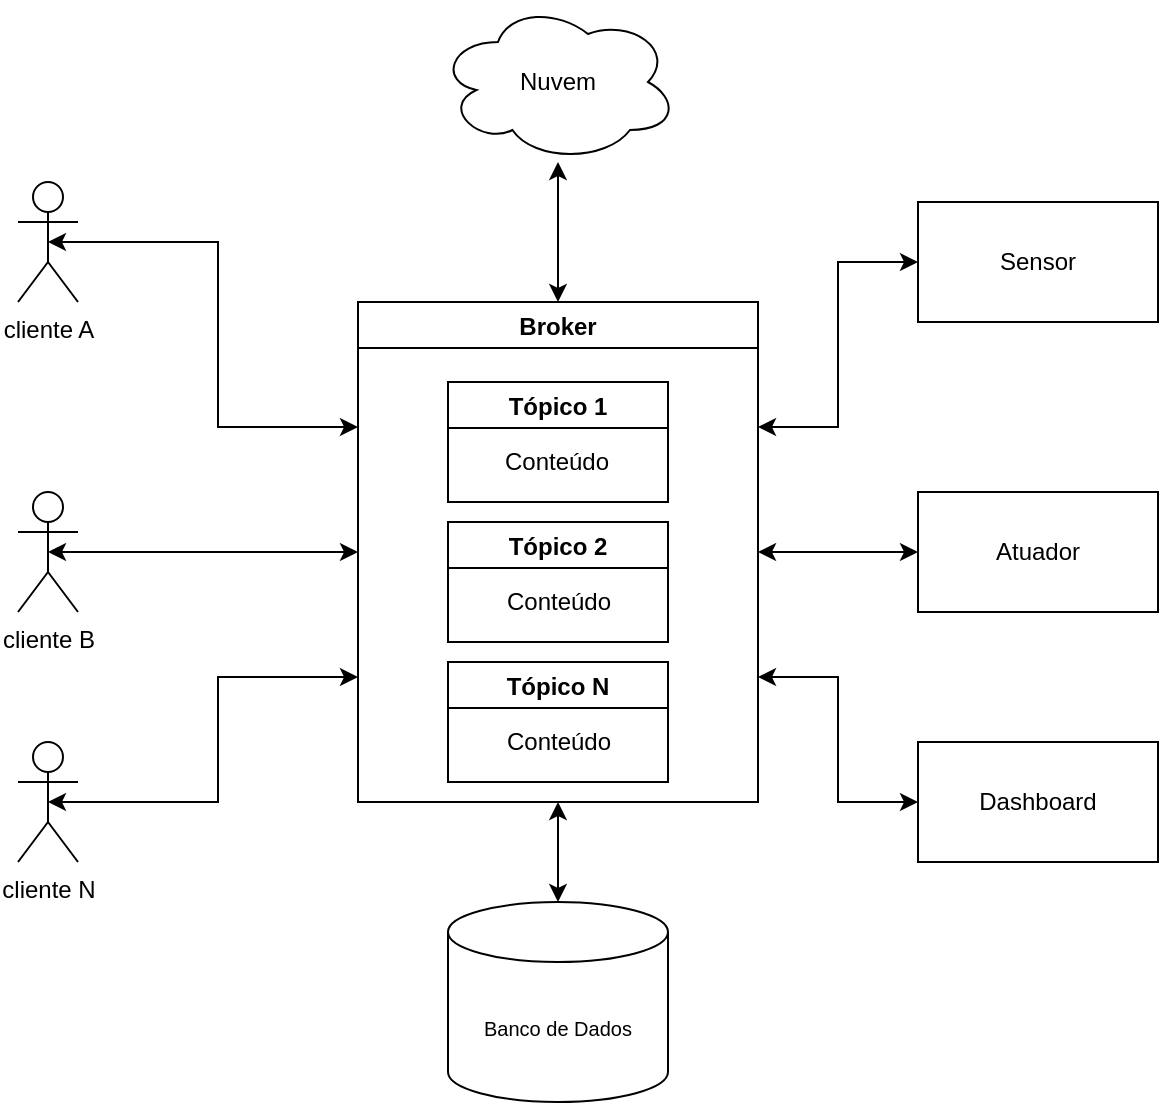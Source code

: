 <mxfile version="15.4.0" type="device"><diagram id="Mu7dTVyaLzWbae-lz-WS" name="Page-1"><mxGraphModel dx="1422" dy="747" grid="1" gridSize="10" guides="1" tooltips="1" connect="1" arrows="1" fold="1" page="1" pageScale="1" pageWidth="827" pageHeight="1169" math="0" shadow="0"><root><mxCell id="0"/><mxCell id="1" parent="0"/><mxCell id="d4oZQlDcVzrtSUDJf1Lh-20" value="" style="edgeStyle=orthogonalEdgeStyle;rounded=0;orthogonalLoop=1;jettySize=auto;html=1;startArrow=classic;startFill=1;" edge="1" parent="1" source="d4oZQlDcVzrtSUDJf1Lh-1" target="d4oZQlDcVzrtSUDJf1Lh-5"><mxGeometry relative="1" as="geometry"/></mxCell><mxCell id="d4oZQlDcVzrtSUDJf1Lh-24" value="" style="edgeStyle=orthogonalEdgeStyle;rounded=0;orthogonalLoop=1;jettySize=auto;html=1;startArrow=classic;startFill=1;" edge="1" parent="1" source="d4oZQlDcVzrtSUDJf1Lh-1" target="d4oZQlDcVzrtSUDJf1Lh-4"><mxGeometry relative="1" as="geometry"/></mxCell><mxCell id="d4oZQlDcVzrtSUDJf1Lh-1" value="Broker" style="swimlane;" vertex="1" parent="1"><mxGeometry x="350" y="200" width="200" height="250" as="geometry"/></mxCell><mxCell id="d4oZQlDcVzrtSUDJf1Lh-10" value="Tópico 1" style="swimlane;" vertex="1" parent="d4oZQlDcVzrtSUDJf1Lh-1"><mxGeometry x="45" y="40" width="110" height="60" as="geometry"/></mxCell><mxCell id="d4oZQlDcVzrtSUDJf1Lh-13" value="Conteúdo" style="text;html=1;align=center;verticalAlign=middle;resizable=0;points=[];autosize=1;strokeColor=none;fillColor=none;" vertex="1" parent="d4oZQlDcVzrtSUDJf1Lh-10"><mxGeometry x="19" y="30" width="70" height="20" as="geometry"/></mxCell><mxCell id="d4oZQlDcVzrtSUDJf1Lh-11" value="Tópico 2" style="swimlane;" vertex="1" parent="d4oZQlDcVzrtSUDJf1Lh-1"><mxGeometry x="45" y="110" width="110" height="60" as="geometry"/></mxCell><mxCell id="d4oZQlDcVzrtSUDJf1Lh-14" value="Conteúdo" style="text;html=1;align=center;verticalAlign=middle;resizable=0;points=[];autosize=1;strokeColor=none;fillColor=none;" vertex="1" parent="d4oZQlDcVzrtSUDJf1Lh-11"><mxGeometry x="20" y="30" width="70" height="20" as="geometry"/></mxCell><mxCell id="d4oZQlDcVzrtSUDJf1Lh-15" value="Tópico N" style="swimlane;" vertex="1" parent="d4oZQlDcVzrtSUDJf1Lh-1"><mxGeometry x="45" y="180" width="110" height="60" as="geometry"/></mxCell><mxCell id="d4oZQlDcVzrtSUDJf1Lh-16" value="Conteúdo" style="text;html=1;align=center;verticalAlign=middle;resizable=0;points=[];autosize=1;strokeColor=none;fillColor=none;" vertex="1" parent="d4oZQlDcVzrtSUDJf1Lh-15"><mxGeometry x="20" y="30" width="70" height="20" as="geometry"/></mxCell><mxCell id="d4oZQlDcVzrtSUDJf1Lh-31" style="edgeStyle=orthogonalEdgeStyle;rounded=0;orthogonalLoop=1;jettySize=auto;html=1;exitX=0.5;exitY=0.5;exitDx=0;exitDy=0;exitPerimeter=0;entryX=0;entryY=0.25;entryDx=0;entryDy=0;startArrow=classic;startFill=1;" edge="1" parent="1" source="d4oZQlDcVzrtSUDJf1Lh-2" target="d4oZQlDcVzrtSUDJf1Lh-1"><mxGeometry relative="1" as="geometry"/></mxCell><mxCell id="d4oZQlDcVzrtSUDJf1Lh-2" value="cliente A" style="shape=umlActor;verticalLabelPosition=bottom;verticalAlign=top;html=1;outlineConnect=0;" vertex="1" parent="1"><mxGeometry x="180" y="140" width="30" height="60" as="geometry"/></mxCell><mxCell id="d4oZQlDcVzrtSUDJf1Lh-32" style="edgeStyle=orthogonalEdgeStyle;rounded=0;orthogonalLoop=1;jettySize=auto;html=1;exitX=0.5;exitY=0.5;exitDx=0;exitDy=0;exitPerimeter=0;entryX=0;entryY=0.5;entryDx=0;entryDy=0;startArrow=classic;startFill=1;" edge="1" parent="1" source="d4oZQlDcVzrtSUDJf1Lh-3" target="d4oZQlDcVzrtSUDJf1Lh-1"><mxGeometry relative="1" as="geometry"/></mxCell><mxCell id="d4oZQlDcVzrtSUDJf1Lh-3" value="cliente B" style="shape=umlActor;verticalLabelPosition=bottom;verticalAlign=top;html=1;outlineConnect=0;" vertex="1" parent="1"><mxGeometry x="180" y="295" width="30" height="60" as="geometry"/></mxCell><mxCell id="d4oZQlDcVzrtSUDJf1Lh-4" value="&lt;font style=&quot;font-size: 10px&quot;&gt;Banco de Dados&lt;/font&gt;" style="shape=cylinder3;whiteSpace=wrap;html=1;boundedLbl=1;backgroundOutline=1;size=15;" vertex="1" parent="1"><mxGeometry x="395" y="500" width="110" height="100" as="geometry"/></mxCell><mxCell id="d4oZQlDcVzrtSUDJf1Lh-5" value="Nuvem" style="ellipse;shape=cloud;whiteSpace=wrap;html=1;" vertex="1" parent="1"><mxGeometry x="390" y="50" width="120" height="80" as="geometry"/></mxCell><mxCell id="d4oZQlDcVzrtSUDJf1Lh-33" style="edgeStyle=orthogonalEdgeStyle;rounded=0;orthogonalLoop=1;jettySize=auto;html=1;exitX=0.5;exitY=0.5;exitDx=0;exitDy=0;exitPerimeter=0;entryX=0;entryY=0.75;entryDx=0;entryDy=0;startArrow=classic;startFill=1;" edge="1" parent="1" source="d4oZQlDcVzrtSUDJf1Lh-18" target="d4oZQlDcVzrtSUDJf1Lh-1"><mxGeometry relative="1" as="geometry"/></mxCell><mxCell id="d4oZQlDcVzrtSUDJf1Lh-18" value="cliente N" style="shape=umlActor;verticalLabelPosition=bottom;verticalAlign=top;html=1;outlineConnect=0;" vertex="1" parent="1"><mxGeometry x="180" y="420" width="30" height="60" as="geometry"/></mxCell><mxCell id="d4oZQlDcVzrtSUDJf1Lh-34" style="edgeStyle=orthogonalEdgeStyle;rounded=0;orthogonalLoop=1;jettySize=auto;html=1;entryX=1;entryY=0.25;entryDx=0;entryDy=0;startArrow=classic;startFill=1;" edge="1" parent="1" source="d4oZQlDcVzrtSUDJf1Lh-21" target="d4oZQlDcVzrtSUDJf1Lh-1"><mxGeometry relative="1" as="geometry"/></mxCell><mxCell id="d4oZQlDcVzrtSUDJf1Lh-21" value="Sensor" style="rounded=0;whiteSpace=wrap;html=1;" vertex="1" parent="1"><mxGeometry x="630" y="150" width="120" height="60" as="geometry"/></mxCell><mxCell id="d4oZQlDcVzrtSUDJf1Lh-35" style="edgeStyle=orthogonalEdgeStyle;rounded=0;orthogonalLoop=1;jettySize=auto;html=1;entryX=1;entryY=0.5;entryDx=0;entryDy=0;startArrow=classic;startFill=1;" edge="1" parent="1" source="d4oZQlDcVzrtSUDJf1Lh-22" target="d4oZQlDcVzrtSUDJf1Lh-1"><mxGeometry relative="1" as="geometry"/></mxCell><mxCell id="d4oZQlDcVzrtSUDJf1Lh-22" value="Atuador" style="rounded=0;whiteSpace=wrap;html=1;" vertex="1" parent="1"><mxGeometry x="630" y="295" width="120" height="60" as="geometry"/></mxCell><mxCell id="d4oZQlDcVzrtSUDJf1Lh-36" style="edgeStyle=orthogonalEdgeStyle;rounded=0;orthogonalLoop=1;jettySize=auto;html=1;entryX=1;entryY=0.75;entryDx=0;entryDy=0;startArrow=classic;startFill=1;" edge="1" parent="1" source="d4oZQlDcVzrtSUDJf1Lh-23" target="d4oZQlDcVzrtSUDJf1Lh-1"><mxGeometry relative="1" as="geometry"/></mxCell><mxCell id="d4oZQlDcVzrtSUDJf1Lh-23" value="Dashboard" style="rounded=0;whiteSpace=wrap;html=1;" vertex="1" parent="1"><mxGeometry x="630" y="420" width="120" height="60" as="geometry"/></mxCell></root></mxGraphModel></diagram></mxfile>